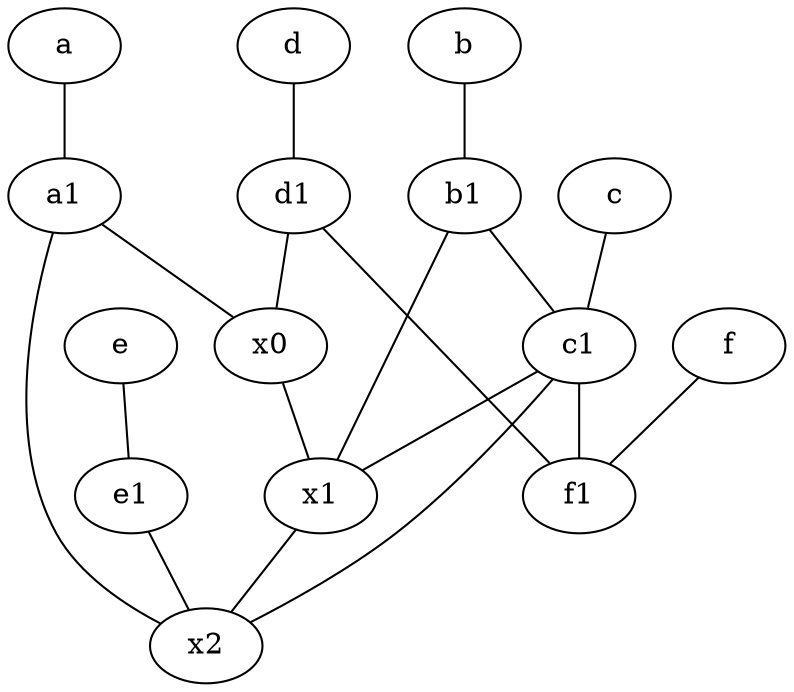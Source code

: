 graph {
	node [labelfontsize=50]
	b [labelfontsize=50 pos="10,4!"]
	x2 [labelfontsize=50]
	a1 [labelfontsize=50 pos="8,3!"]
	x1 [labelfontsize=50]
	b1 [labelfontsize=50 pos="9,4!"]
	c [labelfontsize=50 pos="4.5,2!"]
	x0 [labelfontsize=50]
	d1 [labelfontsize=50 pos="3,5!"]
	e [labelfontsize=50 pos="7,9!"]
	f1 [labelfontsize=50 pos="3,8!"]
	c1 [labelfontsize=50 pos="4.5,3!"]
	e1 [labelfontsize=50 pos="7,7!"]
	a [labelfontsize=50 pos="8,2!"]
	f [labelfontsize=50 pos="3,9!"]
	d [labelfontsize=50 pos="2,5!"]
	d1 -- x0
	x1 -- x2
	a1 -- x2
	b -- b1
	a1 -- x0
	c1 -- x1
	b1 -- x1
	b1 -- c1
	c1 -- x2
	c -- c1
	f -- f1
	e -- e1
	e1 -- x2
	a -- a1
	d -- d1
	d1 -- f1
	x0 -- x1
	c1 -- f1
}
